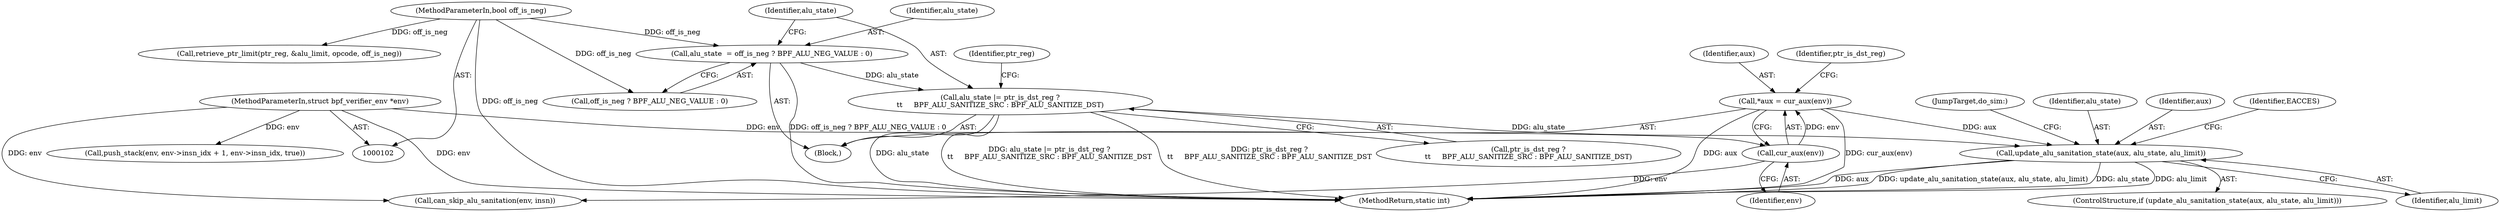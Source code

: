 digraph "0_linux_d3bd7413e0ca40b60cf60d4003246d067cafdeda_0@API" {
"1000170" [label="(Call,update_alu_sanitation_state(aux, alu_state, alu_limit))"];
"1000116" [label="(Call,*aux = cur_aux(env))"];
"1000118" [label="(Call,cur_aux(env))"];
"1000103" [label="(MethodParameterIn,struct bpf_verifier_env *env)"];
"1000154" [label="(Call,alu_state |= ptr_is_dst_reg ?\n\t\t     BPF_ALU_SANITIZE_SRC : BPF_ALU_SANITIZE_DST)"];
"1000148" [label="(Call,alu_state  = off_is_neg ? BPF_ALU_NEG_VALUE : 0)"];
"1000107" [label="(MethodParameterIn,bool off_is_neg)"];
"1000218" [label="(MethodReturn,static int)"];
"1000177" [label="(JumpTarget,do_sim:)"];
"1000154" [label="(Call,alu_state |= ptr_is_dst_reg ?\n\t\t     BPF_ALU_SANITIZE_SRC : BPF_ALU_SANITIZE_DST)"];
"1000148" [label="(Call,alu_state  = off_is_neg ? BPF_ALU_NEG_VALUE : 0)"];
"1000116" [label="(Call,*aux = cur_aux(env))"];
"1000117" [label="(Identifier,aux)"];
"1000172" [label="(Identifier,alu_state)"];
"1000155" [label="(Identifier,alu_state)"];
"1000170" [label="(Call,update_alu_sanitation_state(aux, alu_state, alu_limit))"];
"1000138" [label="(Call,can_skip_alu_sanitation(env, insn))"];
"1000103" [label="(MethodParameterIn,struct bpf_verifier_env *env)"];
"1000171" [label="(Identifier,aux)"];
"1000169" [label="(ControlStructure,if (update_alu_sanitation_state(aux, alu_state, alu_limit)))"];
"1000119" [label="(Identifier,env)"];
"1000122" [label="(Identifier,ptr_is_dst_reg)"];
"1000156" [label="(Call,ptr_is_dst_reg ?\n\t\t     BPF_ALU_SANITIZE_SRC : BPF_ALU_SANITIZE_DST)"];
"1000176" [label="(Identifier,EACCES)"];
"1000118" [label="(Call,cur_aux(env))"];
"1000149" [label="(Identifier,alu_state)"];
"1000173" [label="(Identifier,alu_limit)"];
"1000162" [label="(Identifier,ptr_reg)"];
"1000107" [label="(MethodParameterIn,bool off_is_neg)"];
"1000150" [label="(Call,off_is_neg ? BPF_ALU_NEG_VALUE : 0)"];
"1000108" [label="(Block,)"];
"1000161" [label="(Call,retrieve_ptr_limit(ptr_reg, &alu_limit, opcode, off_is_neg))"];
"1000193" [label="(Call,push_stack(env, env->insn_idx + 1, env->insn_idx, true))"];
"1000170" -> "1000169"  [label="AST: "];
"1000170" -> "1000173"  [label="CFG: "];
"1000171" -> "1000170"  [label="AST: "];
"1000172" -> "1000170"  [label="AST: "];
"1000173" -> "1000170"  [label="AST: "];
"1000176" -> "1000170"  [label="CFG: "];
"1000177" -> "1000170"  [label="CFG: "];
"1000170" -> "1000218"  [label="DDG: alu_state"];
"1000170" -> "1000218"  [label="DDG: alu_limit"];
"1000170" -> "1000218"  [label="DDG: aux"];
"1000170" -> "1000218"  [label="DDG: update_alu_sanitation_state(aux, alu_state, alu_limit)"];
"1000116" -> "1000170"  [label="DDG: aux"];
"1000154" -> "1000170"  [label="DDG: alu_state"];
"1000116" -> "1000108"  [label="AST: "];
"1000116" -> "1000118"  [label="CFG: "];
"1000117" -> "1000116"  [label="AST: "];
"1000118" -> "1000116"  [label="AST: "];
"1000122" -> "1000116"  [label="CFG: "];
"1000116" -> "1000218"  [label="DDG: cur_aux(env)"];
"1000116" -> "1000218"  [label="DDG: aux"];
"1000118" -> "1000116"  [label="DDG: env"];
"1000118" -> "1000119"  [label="CFG: "];
"1000119" -> "1000118"  [label="AST: "];
"1000103" -> "1000118"  [label="DDG: env"];
"1000118" -> "1000138"  [label="DDG: env"];
"1000103" -> "1000102"  [label="AST: "];
"1000103" -> "1000218"  [label="DDG: env"];
"1000103" -> "1000138"  [label="DDG: env"];
"1000103" -> "1000193"  [label="DDG: env"];
"1000154" -> "1000108"  [label="AST: "];
"1000154" -> "1000156"  [label="CFG: "];
"1000155" -> "1000154"  [label="AST: "];
"1000156" -> "1000154"  [label="AST: "];
"1000162" -> "1000154"  [label="CFG: "];
"1000154" -> "1000218"  [label="DDG: alu_state"];
"1000154" -> "1000218"  [label="DDG: alu_state |= ptr_is_dst_reg ?\n\t\t     BPF_ALU_SANITIZE_SRC : BPF_ALU_SANITIZE_DST"];
"1000154" -> "1000218"  [label="DDG: ptr_is_dst_reg ?\n\t\t     BPF_ALU_SANITIZE_SRC : BPF_ALU_SANITIZE_DST"];
"1000148" -> "1000154"  [label="DDG: alu_state"];
"1000148" -> "1000108"  [label="AST: "];
"1000148" -> "1000150"  [label="CFG: "];
"1000149" -> "1000148"  [label="AST: "];
"1000150" -> "1000148"  [label="AST: "];
"1000155" -> "1000148"  [label="CFG: "];
"1000148" -> "1000218"  [label="DDG: off_is_neg ? BPF_ALU_NEG_VALUE : 0"];
"1000107" -> "1000148"  [label="DDG: off_is_neg"];
"1000107" -> "1000102"  [label="AST: "];
"1000107" -> "1000218"  [label="DDG: off_is_neg"];
"1000107" -> "1000150"  [label="DDG: off_is_neg"];
"1000107" -> "1000161"  [label="DDG: off_is_neg"];
}
